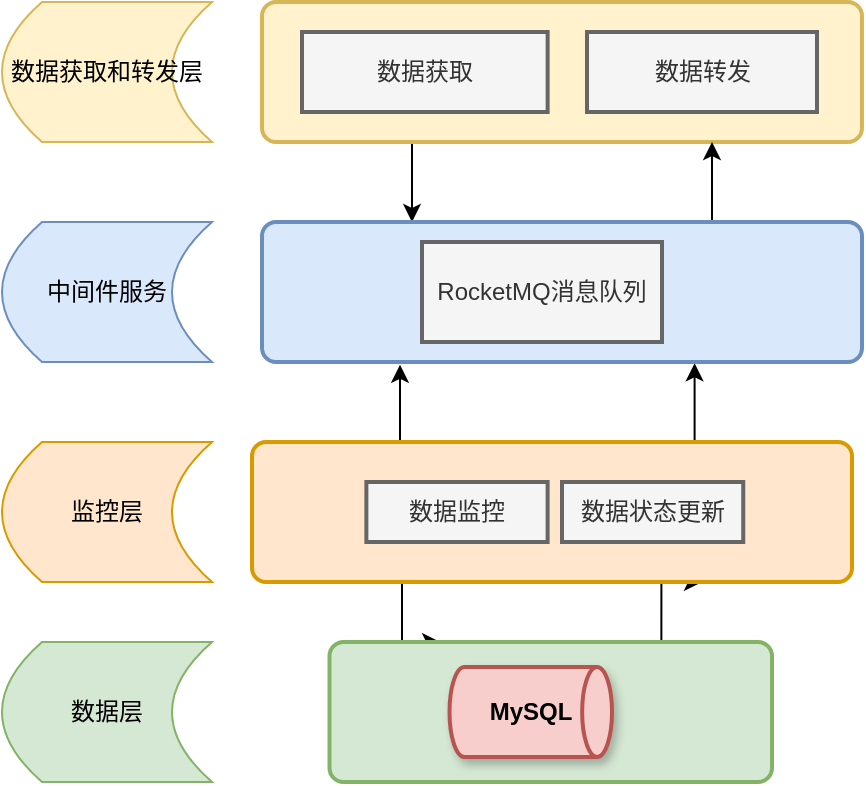 <mxfile version="14.5.1" type="github">
  <diagram id="M3j8pxnVSpy2cYYRyJaD" name="第 1 页">
    <mxGraphModel dx="976" dy="588" grid="1" gridSize="10" guides="1" tooltips="1" connect="1" arrows="1" fold="1" page="1" pageScale="1" pageWidth="827" pageHeight="1169" math="0" shadow="0">
      <root>
        <mxCell id="0" />
        <mxCell id="1" parent="0" />
        <mxCell id="aEFTFNg7kIHRCmJKgCSD-6" style="edgeStyle=orthogonalEdgeStyle;rounded=0;orthogonalLoop=1;jettySize=auto;html=1;exitX=0.25;exitY=1;exitDx=0;exitDy=0;entryX=0.25;entryY=0;entryDx=0;entryDy=0;" edge="1" parent="1" source="Kl6BwcF5UKSUdVYUfAfF-35" target="Kl6BwcF5UKSUdVYUfAfF-11">
          <mxGeometry relative="1" as="geometry" />
        </mxCell>
        <mxCell id="Kl6BwcF5UKSUdVYUfAfF-35" value="" style="rounded=1;whiteSpace=wrap;html=1;absoluteArcSize=1;arcSize=14;strokeWidth=2;shadow=0;fillColor=#fff2cc;strokeColor=#d6b656;" parent="1" vertex="1">
          <mxGeometry x="175" y="540" width="300" height="70" as="geometry" />
        </mxCell>
        <mxCell id="Kl6BwcF5UKSUdVYUfAfF-33" style="edgeStyle=orthogonalEdgeStyle;rounded=0;orthogonalLoop=1;jettySize=auto;html=1;exitX=0.25;exitY=0;exitDx=0;exitDy=0;entryX=0.25;entryY=1;entryDx=0;entryDy=0;startArrow=classic;startFill=1;endArrow=none;endFill=0;" parent="1" source="Kl6BwcF5UKSUdVYUfAfF-3" target="Kl6BwcF5UKSUdVYUfAfF-5" edge="1">
          <mxGeometry relative="1" as="geometry" />
        </mxCell>
        <mxCell id="Kl6BwcF5UKSUdVYUfAfF-34" style="edgeStyle=orthogonalEdgeStyle;rounded=0;orthogonalLoop=1;jettySize=auto;html=1;exitX=0.75;exitY=1;exitDx=0;exitDy=0;entryX=0.75;entryY=0;entryDx=0;entryDy=0;startArrow=classic;startFill=1;endArrow=none;endFill=0;" parent="1" source="Kl6BwcF5UKSUdVYUfAfF-5" target="Kl6BwcF5UKSUdVYUfAfF-3" edge="1">
          <mxGeometry relative="1" as="geometry" />
        </mxCell>
        <mxCell id="Kl6BwcF5UKSUdVYUfAfF-3" value="" style="rounded=1;whiteSpace=wrap;html=1;absoluteArcSize=1;arcSize=14;strokeWidth=2;shadow=0;fillColor=#d5e8d4;strokeColor=#82b366;" parent="1" vertex="1">
          <mxGeometry x="208.75" y="860" width="221.25" height="70" as="geometry" />
        </mxCell>
        <mxCell id="Kl6BwcF5UKSUdVYUfAfF-2" value="&lt;b&gt;MySQL&lt;/b&gt;" style="strokeWidth=2;html=1;shape=mxgraph.flowchart.direct_data;whiteSpace=wrap;shadow=1;fillColor=#f8cecc;strokeColor=#b85450;" parent="1" vertex="1">
          <mxGeometry x="268.75" y="872.5" width="81.25" height="45" as="geometry" />
        </mxCell>
        <mxCell id="Kl6BwcF5UKSUdVYUfAfF-27" style="edgeStyle=orthogonalEdgeStyle;rounded=0;orthogonalLoop=1;jettySize=auto;html=1;exitX=0.25;exitY=0;exitDx=0;exitDy=0;entryX=0.141;entryY=0.986;entryDx=0;entryDy=0;entryPerimeter=0;strokeColor=none;endArrow=none;endFill=0;" parent="1" source="Kl6BwcF5UKSUdVYUfAfF-5" target="Kl6BwcF5UKSUdVYUfAfF-11" edge="1">
          <mxGeometry relative="1" as="geometry" />
        </mxCell>
        <mxCell id="aEFTFNg7kIHRCmJKgCSD-8" style="edgeStyle=orthogonalEdgeStyle;rounded=0;orthogonalLoop=1;jettySize=auto;html=1;exitX=0.75;exitY=0;exitDx=0;exitDy=0;entryX=0.721;entryY=1.009;entryDx=0;entryDy=0;entryPerimeter=0;" edge="1" parent="1" source="Kl6BwcF5UKSUdVYUfAfF-5" target="Kl6BwcF5UKSUdVYUfAfF-11">
          <mxGeometry relative="1" as="geometry" />
        </mxCell>
        <mxCell id="aEFTFNg7kIHRCmJKgCSD-9" style="edgeStyle=orthogonalEdgeStyle;rounded=0;orthogonalLoop=1;jettySize=auto;html=1;exitX=0.25;exitY=0;exitDx=0;exitDy=0;entryX=0.23;entryY=1.02;entryDx=0;entryDy=0;entryPerimeter=0;" edge="1" parent="1" source="Kl6BwcF5UKSUdVYUfAfF-5" target="Kl6BwcF5UKSUdVYUfAfF-11">
          <mxGeometry relative="1" as="geometry" />
        </mxCell>
        <mxCell id="Kl6BwcF5UKSUdVYUfAfF-5" value="" style="rounded=1;whiteSpace=wrap;html=1;absoluteArcSize=1;arcSize=14;strokeWidth=2;shadow=0;fillColor=#ffe6cc;strokeColor=#d79b00;" parent="1" vertex="1">
          <mxGeometry x="170" y="760" width="300" height="70" as="geometry" />
        </mxCell>
        <mxCell id="Kl6BwcF5UKSUdVYUfAfF-9" value="数据监控" style="rounded=0;whiteSpace=wrap;html=1;absoluteArcSize=1;arcSize=14;strokeWidth=2;shadow=0;fillColor=#f5f5f5;strokeColor=#666666;fontColor=#333333;" parent="1" vertex="1">
          <mxGeometry x="227.19" y="780" width="90.62" height="30" as="geometry" />
        </mxCell>
        <mxCell id="aEFTFNg7kIHRCmJKgCSD-7" style="edgeStyle=orthogonalEdgeStyle;rounded=0;orthogonalLoop=1;jettySize=auto;html=1;exitX=0.75;exitY=0;exitDx=0;exitDy=0;entryX=0.75;entryY=1;entryDx=0;entryDy=0;" edge="1" parent="1" source="Kl6BwcF5UKSUdVYUfAfF-11" target="Kl6BwcF5UKSUdVYUfAfF-35">
          <mxGeometry relative="1" as="geometry" />
        </mxCell>
        <mxCell id="Kl6BwcF5UKSUdVYUfAfF-11" value="" style="rounded=1;whiteSpace=wrap;html=1;absoluteArcSize=1;arcSize=14;strokeWidth=2;shadow=0;fillColor=#dae8fc;strokeColor=#6c8ebf;" parent="1" vertex="1">
          <mxGeometry x="175" y="650" width="300" height="70" as="geometry" />
        </mxCell>
        <mxCell id="Kl6BwcF5UKSUdVYUfAfF-12" value="数据获取" style="rounded=0;whiteSpace=wrap;html=1;absoluteArcSize=1;arcSize=14;strokeWidth=2;shadow=0;fillColor=#f5f5f5;strokeColor=#666666;fontColor=#333333;" parent="1" vertex="1">
          <mxGeometry x="195" y="555" width="122.81" height="40" as="geometry" />
        </mxCell>
        <mxCell id="Kl6BwcF5UKSUdVYUfAfF-13" value="数据转发" style="rounded=0;whiteSpace=wrap;html=1;absoluteArcSize=1;arcSize=14;strokeWidth=2;shadow=0;fillColor=#f5f5f5;strokeColor=#666666;fontColor=#333333;" parent="1" vertex="1">
          <mxGeometry x="337.5" y="555" width="115" height="40" as="geometry" />
        </mxCell>
        <mxCell id="Kl6BwcF5UKSUdVYUfAfF-21" value="数据状态更新" style="rounded=0;whiteSpace=wrap;html=1;absoluteArcSize=1;arcSize=14;strokeWidth=2;shadow=0;fillColor=#f5f5f5;strokeColor=#666666;fontColor=#333333;" parent="1" vertex="1">
          <mxGeometry x="325" y="780" width="90.62" height="30" as="geometry" />
        </mxCell>
        <mxCell id="Kl6BwcF5UKSUdVYUfAfF-23" value="RocketMQ消息队列" style="rounded=0;whiteSpace=wrap;html=1;absoluteArcSize=1;arcSize=14;strokeWidth=2;shadow=0;fillColor=#f5f5f5;strokeColor=#666666;fontColor=#333333;" parent="1" vertex="1">
          <mxGeometry x="255" y="660" width="120" height="50" as="geometry" />
        </mxCell>
        <mxCell id="aEFTFNg7kIHRCmJKgCSD-1" value="数据获取和转发层" style="shape=dataStorage;whiteSpace=wrap;html=1;fixedSize=1;fillColor=#fff2cc;strokeColor=#d6b656;" vertex="1" parent="1">
          <mxGeometry x="45" y="540" width="105" height="70" as="geometry" />
        </mxCell>
        <mxCell id="aEFTFNg7kIHRCmJKgCSD-2" value="&lt;span&gt;中间件服务&lt;/span&gt;" style="shape=dataStorage;whiteSpace=wrap;html=1;fixedSize=1;fillColor=#dae8fc;strokeColor=#6c8ebf;" vertex="1" parent="1">
          <mxGeometry x="45" y="650" width="105" height="70" as="geometry" />
        </mxCell>
        <mxCell id="aEFTFNg7kIHRCmJKgCSD-3" value="&lt;span&gt;监控层&lt;/span&gt;" style="shape=dataStorage;whiteSpace=wrap;html=1;fixedSize=1;fillColor=#ffe6cc;strokeColor=#d79b00;" vertex="1" parent="1">
          <mxGeometry x="45" y="760" width="105" height="70" as="geometry" />
        </mxCell>
        <mxCell id="aEFTFNg7kIHRCmJKgCSD-4" value="&lt;span&gt;数据层&lt;/span&gt;" style="shape=dataStorage;whiteSpace=wrap;html=1;fixedSize=1;fillColor=#d5e8d4;strokeColor=#82b366;" vertex="1" parent="1">
          <mxGeometry x="45" y="860" width="105" height="70" as="geometry" />
        </mxCell>
      </root>
    </mxGraphModel>
  </diagram>
</mxfile>
